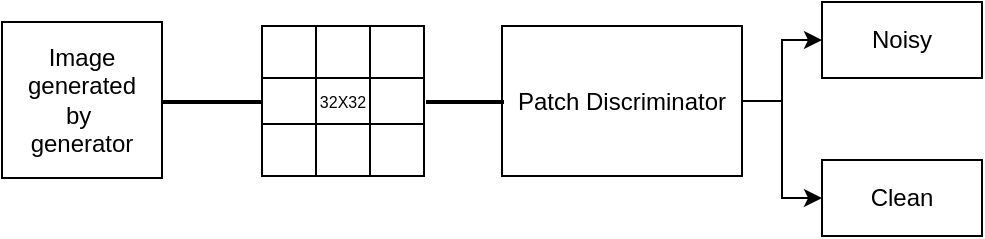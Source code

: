 <mxfile version="26.1.0">
  <diagram id="1sKuZyTyoZNZez8KwhLl" name="Page-1">
    <mxGraphModel dx="786" dy="455" grid="1" gridSize="10" guides="1" tooltips="1" connect="1" arrows="1" fold="1" page="1" pageScale="1" pageWidth="850" pageHeight="1100" math="0" shadow="0">
      <root>
        <mxCell id="0" />
        <mxCell id="1" parent="0" />
        <mxCell id="dt1M2YZKDpZWmz9Sl7Yp-1" value="Image generated&lt;div&gt;by&amp;nbsp;&lt;/div&gt;&lt;div&gt;generator&lt;/div&gt;" style="whiteSpace=wrap;html=1;aspect=fixed;" vertex="1" parent="1">
          <mxGeometry x="130" y="90" width="80" height="78" as="geometry" />
        </mxCell>
        <mxCell id="dt1M2YZKDpZWmz9Sl7Yp-3" value="" style="shape=table;startSize=0;container=1;collapsible=0;childLayout=tableLayout;fontSize=16;" vertex="1" parent="1">
          <mxGeometry x="260" y="92" width="81" height="75" as="geometry" />
        </mxCell>
        <mxCell id="dt1M2YZKDpZWmz9Sl7Yp-4" value="" style="shape=tableRow;horizontal=0;startSize=0;swimlaneHead=0;swimlaneBody=0;strokeColor=inherit;top=0;left=0;bottom=0;right=0;collapsible=0;dropTarget=0;fillColor=none;points=[[0,0.5],[1,0.5]];portConstraint=eastwest;fontSize=16;" vertex="1" parent="dt1M2YZKDpZWmz9Sl7Yp-3">
          <mxGeometry width="81" height="26" as="geometry" />
        </mxCell>
        <mxCell id="dt1M2YZKDpZWmz9Sl7Yp-5" value="" style="shape=partialRectangle;html=1;whiteSpace=wrap;connectable=0;strokeColor=inherit;overflow=hidden;fillColor=none;top=0;left=0;bottom=0;right=0;pointerEvents=1;fontSize=16;" vertex="1" parent="dt1M2YZKDpZWmz9Sl7Yp-4">
          <mxGeometry width="27" height="26" as="geometry">
            <mxRectangle width="27" height="26" as="alternateBounds" />
          </mxGeometry>
        </mxCell>
        <mxCell id="dt1M2YZKDpZWmz9Sl7Yp-6" value="" style="shape=partialRectangle;html=1;whiteSpace=wrap;connectable=0;strokeColor=inherit;overflow=hidden;fillColor=none;top=0;left=0;bottom=0;right=0;pointerEvents=1;fontSize=16;" vertex="1" parent="dt1M2YZKDpZWmz9Sl7Yp-4">
          <mxGeometry x="27" width="27" height="26" as="geometry">
            <mxRectangle width="27" height="26" as="alternateBounds" />
          </mxGeometry>
        </mxCell>
        <mxCell id="dt1M2YZKDpZWmz9Sl7Yp-7" value="" style="shape=partialRectangle;html=1;whiteSpace=wrap;connectable=0;strokeColor=inherit;overflow=hidden;fillColor=none;top=0;left=0;bottom=0;right=0;pointerEvents=1;fontSize=16;" vertex="1" parent="dt1M2YZKDpZWmz9Sl7Yp-4">
          <mxGeometry x="54" width="27" height="26" as="geometry">
            <mxRectangle width="27" height="26" as="alternateBounds" />
          </mxGeometry>
        </mxCell>
        <mxCell id="dt1M2YZKDpZWmz9Sl7Yp-8" value="" style="shape=tableRow;horizontal=0;startSize=0;swimlaneHead=0;swimlaneBody=0;strokeColor=inherit;top=0;left=0;bottom=0;right=0;collapsible=0;dropTarget=0;fillColor=none;points=[[0,0.5],[1,0.5]];portConstraint=eastwest;fontSize=16;" vertex="1" parent="dt1M2YZKDpZWmz9Sl7Yp-3">
          <mxGeometry y="26" width="81" height="23" as="geometry" />
        </mxCell>
        <mxCell id="dt1M2YZKDpZWmz9Sl7Yp-9" value="" style="shape=partialRectangle;html=1;whiteSpace=wrap;connectable=0;strokeColor=inherit;overflow=hidden;fillColor=none;top=0;left=0;bottom=0;right=0;pointerEvents=1;fontSize=16;" vertex="1" parent="dt1M2YZKDpZWmz9Sl7Yp-8">
          <mxGeometry width="27" height="23" as="geometry">
            <mxRectangle width="27" height="23" as="alternateBounds" />
          </mxGeometry>
        </mxCell>
        <mxCell id="dt1M2YZKDpZWmz9Sl7Yp-10" value="&lt;font&gt;32X32&lt;/font&gt;" style="shape=partialRectangle;html=1;whiteSpace=wrap;connectable=0;strokeColor=inherit;overflow=hidden;fillColor=none;top=0;left=0;bottom=0;right=0;pointerEvents=1;fontSize=8;" vertex="1" parent="dt1M2YZKDpZWmz9Sl7Yp-8">
          <mxGeometry x="27" width="27" height="23" as="geometry">
            <mxRectangle width="27" height="23" as="alternateBounds" />
          </mxGeometry>
        </mxCell>
        <mxCell id="dt1M2YZKDpZWmz9Sl7Yp-11" value="" style="shape=partialRectangle;html=1;whiteSpace=wrap;connectable=0;strokeColor=inherit;overflow=hidden;fillColor=none;top=0;left=0;bottom=0;right=0;pointerEvents=1;fontSize=16;" vertex="1" parent="dt1M2YZKDpZWmz9Sl7Yp-8">
          <mxGeometry x="54" width="27" height="23" as="geometry">
            <mxRectangle width="27" height="23" as="alternateBounds" />
          </mxGeometry>
        </mxCell>
        <mxCell id="dt1M2YZKDpZWmz9Sl7Yp-12" value="" style="shape=tableRow;horizontal=0;startSize=0;swimlaneHead=0;swimlaneBody=0;strokeColor=inherit;top=0;left=0;bottom=0;right=0;collapsible=0;dropTarget=0;fillColor=none;points=[[0,0.5],[1,0.5]];portConstraint=eastwest;fontSize=16;" vertex="1" parent="dt1M2YZKDpZWmz9Sl7Yp-3">
          <mxGeometry y="49" width="81" height="26" as="geometry" />
        </mxCell>
        <mxCell id="dt1M2YZKDpZWmz9Sl7Yp-13" value="" style="shape=partialRectangle;html=1;whiteSpace=wrap;connectable=0;strokeColor=inherit;overflow=hidden;fillColor=none;top=0;left=0;bottom=0;right=0;pointerEvents=1;fontSize=16;" vertex="1" parent="dt1M2YZKDpZWmz9Sl7Yp-12">
          <mxGeometry width="27" height="26" as="geometry">
            <mxRectangle width="27" height="26" as="alternateBounds" />
          </mxGeometry>
        </mxCell>
        <mxCell id="dt1M2YZKDpZWmz9Sl7Yp-14" value="" style="shape=partialRectangle;html=1;whiteSpace=wrap;connectable=0;strokeColor=inherit;overflow=hidden;fillColor=none;top=0;left=0;bottom=0;right=0;pointerEvents=1;fontSize=16;" vertex="1" parent="dt1M2YZKDpZWmz9Sl7Yp-12">
          <mxGeometry x="27" width="27" height="26" as="geometry">
            <mxRectangle width="27" height="26" as="alternateBounds" />
          </mxGeometry>
        </mxCell>
        <mxCell id="dt1M2YZKDpZWmz9Sl7Yp-15" value="" style="shape=partialRectangle;html=1;whiteSpace=wrap;connectable=0;strokeColor=inherit;overflow=hidden;fillColor=none;top=0;left=0;bottom=0;right=0;pointerEvents=1;fontSize=16;" vertex="1" parent="dt1M2YZKDpZWmz9Sl7Yp-12">
          <mxGeometry x="54" width="27" height="26" as="geometry">
            <mxRectangle width="27" height="26" as="alternateBounds" />
          </mxGeometry>
        </mxCell>
        <mxCell id="dt1M2YZKDpZWmz9Sl7Yp-20" value="" style="line;strokeWidth=2;html=1;" vertex="1" parent="1">
          <mxGeometry x="210" y="125" width="50" height="10" as="geometry" />
        </mxCell>
        <mxCell id="dt1M2YZKDpZWmz9Sl7Yp-26" style="edgeStyle=orthogonalEdgeStyle;rounded=0;orthogonalLoop=1;jettySize=auto;html=1;exitX=1;exitY=0.5;exitDx=0;exitDy=0;entryX=0;entryY=0.5;entryDx=0;entryDy=0;" edge="1" parent="1" source="dt1M2YZKDpZWmz9Sl7Yp-21" target="dt1M2YZKDpZWmz9Sl7Yp-24">
          <mxGeometry relative="1" as="geometry" />
        </mxCell>
        <mxCell id="dt1M2YZKDpZWmz9Sl7Yp-27" style="edgeStyle=orthogonalEdgeStyle;rounded=0;orthogonalLoop=1;jettySize=auto;html=1;exitX=1;exitY=0.5;exitDx=0;exitDy=0;entryX=0;entryY=0.5;entryDx=0;entryDy=0;" edge="1" parent="1" source="dt1M2YZKDpZWmz9Sl7Yp-21" target="dt1M2YZKDpZWmz9Sl7Yp-25">
          <mxGeometry relative="1" as="geometry" />
        </mxCell>
        <mxCell id="dt1M2YZKDpZWmz9Sl7Yp-21" value="Patch Discriminator" style="rounded=0;whiteSpace=wrap;html=1;" vertex="1" parent="1">
          <mxGeometry x="380" y="92" width="120" height="75" as="geometry" />
        </mxCell>
        <mxCell id="dt1M2YZKDpZWmz9Sl7Yp-22" value="" style="line;strokeWidth=2;html=1;" vertex="1" parent="1">
          <mxGeometry x="342" y="125" width="39" height="10" as="geometry" />
        </mxCell>
        <mxCell id="dt1M2YZKDpZWmz9Sl7Yp-24" value="Noisy" style="rounded=0;whiteSpace=wrap;html=1;" vertex="1" parent="1">
          <mxGeometry x="540" y="80" width="80" height="38" as="geometry" />
        </mxCell>
        <mxCell id="dt1M2YZKDpZWmz9Sl7Yp-25" value="Clean" style="rounded=0;whiteSpace=wrap;html=1;" vertex="1" parent="1">
          <mxGeometry x="540" y="159" width="80" height="38" as="geometry" />
        </mxCell>
      </root>
    </mxGraphModel>
  </diagram>
</mxfile>
